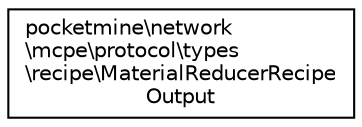 digraph "Graphical Class Hierarchy"
{
 // INTERACTIVE_SVG=YES
 // LATEX_PDF_SIZE
  edge [fontname="Helvetica",fontsize="10",labelfontname="Helvetica",labelfontsize="10"];
  node [fontname="Helvetica",fontsize="10",shape=record];
  rankdir="LR";
  Node0 [label="pocketmine\\network\l\\mcpe\\protocol\\types\l\\recipe\\MaterialReducerRecipe\lOutput",height=0.2,width=0.4,color="black", fillcolor="white", style="filled",URL="$da/d7e/classpocketmine_1_1network_1_1mcpe_1_1protocol_1_1types_1_1recipe_1_1_material_reducer_recipe_output.html",tooltip=" "];
}
